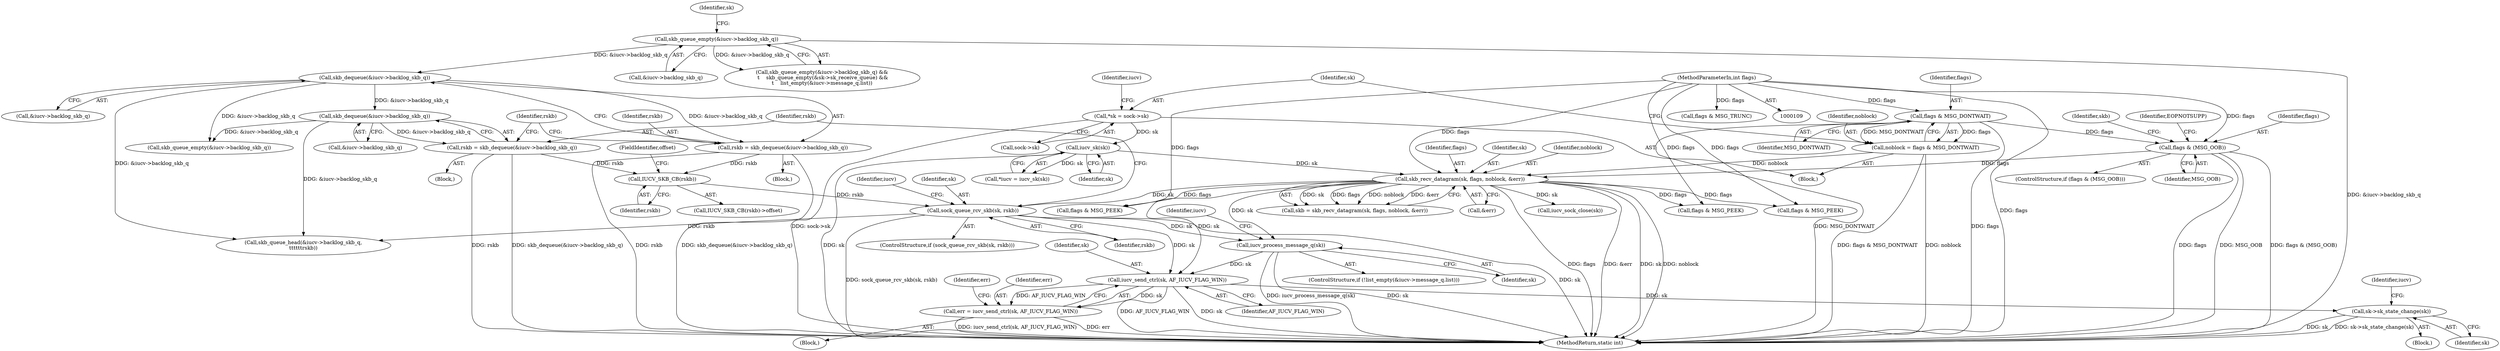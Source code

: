 digraph "0_linux_f3d3342602f8bcbf37d7c46641cb9bca7618eb1c_18@API" {
"1000424" [label="(Call,iucv_send_ctrl(sk, AF_IUCV_FLAG_WIN))"];
"1000407" [label="(Call,iucv_process_message_q(sk))"];
"1000180" [label="(Call,skb_recv_datagram(sk, flags, noblock, &err))"];
"1000131" [label="(Call,iucv_sk(sk))"];
"1000123" [label="(Call,*sk = sock->sk)"];
"1000172" [label="(Call,flags & (MSG_OOB))"];
"1000119" [label="(Call,flags & MSG_DONTWAIT)"];
"1000114" [label="(MethodParameterIn,int flags)"];
"1000117" [label="(Call,noblock = flags & MSG_DONTWAIT)"];
"1000371" [label="(Call,sock_queue_rcv_skb(sk, rskb))"];
"1000366" [label="(Call,IUCV_SKB_CB(rskb))"];
"1000354" [label="(Call,rskb = skb_dequeue(&iucv->backlog_skb_q))"];
"1000356" [label="(Call,skb_dequeue(&iucv->backlog_skb_q))"];
"1000151" [label="(Call,skb_queue_empty(&iucv->backlog_skb_q))"];
"1000384" [label="(Call,rskb = skb_dequeue(&iucv->backlog_skb_q))"];
"1000386" [label="(Call,skb_dequeue(&iucv->backlog_skb_q))"];
"1000422" [label="(Call,err = iucv_send_ctrl(sk, AF_IUCV_FLAG_WIN))"];
"1000435" [label="(Call,sk->sk_state_change(sk))"];
"1000371" [label="(Call,sock_queue_rcv_skb(sk, rskb))"];
"1000368" [label="(FieldIdentifier,offset)"];
"1000372" [label="(Identifier,sk)"];
"1000414" [label="(Identifier,iucv)"];
"1000429" [label="(Block,)"];
"1000182" [label="(Identifier,flags)"];
"1000117" [label="(Call,noblock = flags & MSG_DONTWAIT)"];
"1000119" [label="(Call,flags & MSG_DONTWAIT)"];
"1000362" [label="(Identifier,rskb)"];
"1000365" [label="(Call,IUCV_SKB_CB(rskb)->offset)"];
"1000387" [label="(Call,&iucv->backlog_skb_q)"];
"1000426" [label="(Identifier,AF_IUCV_FLAG_WIN)"];
"1000373" [label="(Identifier,rskb)"];
"1000441" [label="(Identifier,iucv)"];
"1000179" [label="(Identifier,skb)"];
"1000367" [label="(Identifier,rskb)"];
"1000342" [label="(Call,iucv_sock_close(sk))"];
"1000293" [label="(Block,)"];
"1000422" [label="(Call,err = iucv_send_ctrl(sk, AF_IUCV_FLAG_WIN))"];
"1000174" [label="(Identifier,MSG_OOB)"];
"1000120" [label="(Identifier,flags)"];
"1000398" [label="(ControlStructure,if (!list_empty(&iucv->message_q.list)))"];
"1000171" [label="(ControlStructure,if (flags & (MSG_OOB)))"];
"1000152" [label="(Call,&iucv->backlog_skb_q)"];
"1000277" [label="(Call,flags & MSG_PEEK)"];
"1000366" [label="(Call,IUCV_SKB_CB(rskb))"];
"1000354" [label="(Call,rskb = skb_dequeue(&iucv->backlog_skb_q))"];
"1000239" [label="(Call,flags & MSG_PEEK)"];
"1000408" [label="(Identifier,sk)"];
"1000355" [label="(Identifier,rskb)"];
"1000357" [label="(Call,&iucv->backlog_skb_q)"];
"1000178" [label="(Call,skb = skb_recv_datagram(sk, flags, noblock, &err))"];
"1000180" [label="(Call,skb_recv_datagram(sk, flags, noblock, &err))"];
"1000181" [label="(Identifier,sk)"];
"1000378" [label="(Identifier,iucv)"];
"1000383" [label="(Block,)"];
"1000435" [label="(Call,sk->sk_state_change(sk))"];
"1000125" [label="(Call,sock->sk)"];
"1000151" [label="(Call,skb_queue_empty(&iucv->backlog_skb_q))"];
"1000177" [label="(Identifier,EOPNOTSUPP)"];
"1000131" [label="(Call,iucv_sk(sk))"];
"1000425" [label="(Identifier,sk)"];
"1000150" [label="(Call,skb_queue_empty(&iucv->backlog_skb_q) &&\n \t    skb_queue_empty(&sk->sk_receive_queue) &&\n\t    list_empty(&iucv->message_q.list))"];
"1000290" [label="(Call,flags & MSG_PEEK)"];
"1000424" [label="(Call,iucv_send_ctrl(sk, AF_IUCV_FLAG_WIN))"];
"1000160" [label="(Identifier,sk)"];
"1000436" [label="(Identifier,sk)"];
"1000173" [label="(Identifier,flags)"];
"1000356" [label="(Call,skb_dequeue(&iucv->backlog_skb_q))"];
"1000428" [label="(Identifier,err)"];
"1000132" [label="(Identifier,sk)"];
"1000118" [label="(Identifier,noblock)"];
"1000386" [label="(Call,skb_dequeue(&iucv->backlog_skb_q))"];
"1000392" [label="(Call,skb_queue_empty(&iucv->backlog_skb_q))"];
"1000115" [label="(Block,)"];
"1000384" [label="(Call,rskb = skb_dequeue(&iucv->backlog_skb_q))"];
"1000460" [label="(MethodReturn,static int)"];
"1000370" [label="(ControlStructure,if (sock_queue_rcv_skb(sk, rskb)))"];
"1000385" [label="(Identifier,rskb)"];
"1000121" [label="(Identifier,MSG_DONTWAIT)"];
"1000114" [label="(MethodParameterIn,int flags)"];
"1000407" [label="(Call,iucv_process_message_q(sk))"];
"1000375" [label="(Call,skb_queue_head(&iucv->backlog_skb_q,\n\t\t\t\t\t\trskb))"];
"1000123" [label="(Call,*sk = sock->sk)"];
"1000184" [label="(Call,&err)"];
"1000130" [label="(Identifier,iucv)"];
"1000124" [label="(Identifier,sk)"];
"1000129" [label="(Call,*iucv = iucv_sk(sk))"];
"1000183" [label="(Identifier,noblock)"];
"1000423" [label="(Identifier,err)"];
"1000421" [label="(Block,)"];
"1000452" [label="(Call,flags & MSG_TRUNC)"];
"1000172" [label="(Call,flags & (MSG_OOB))"];
"1000424" -> "1000422"  [label="AST: "];
"1000424" -> "1000426"  [label="CFG: "];
"1000425" -> "1000424"  [label="AST: "];
"1000426" -> "1000424"  [label="AST: "];
"1000422" -> "1000424"  [label="CFG: "];
"1000424" -> "1000460"  [label="DDG: AF_IUCV_FLAG_WIN"];
"1000424" -> "1000460"  [label="DDG: sk"];
"1000424" -> "1000422"  [label="DDG: sk"];
"1000424" -> "1000422"  [label="DDG: AF_IUCV_FLAG_WIN"];
"1000407" -> "1000424"  [label="DDG: sk"];
"1000180" -> "1000424"  [label="DDG: sk"];
"1000371" -> "1000424"  [label="DDG: sk"];
"1000424" -> "1000435"  [label="DDG: sk"];
"1000407" -> "1000398"  [label="AST: "];
"1000407" -> "1000408"  [label="CFG: "];
"1000408" -> "1000407"  [label="AST: "];
"1000414" -> "1000407"  [label="CFG: "];
"1000407" -> "1000460"  [label="DDG: iucv_process_message_q(sk)"];
"1000407" -> "1000460"  [label="DDG: sk"];
"1000180" -> "1000407"  [label="DDG: sk"];
"1000371" -> "1000407"  [label="DDG: sk"];
"1000180" -> "1000178"  [label="AST: "];
"1000180" -> "1000184"  [label="CFG: "];
"1000181" -> "1000180"  [label="AST: "];
"1000182" -> "1000180"  [label="AST: "];
"1000183" -> "1000180"  [label="AST: "];
"1000184" -> "1000180"  [label="AST: "];
"1000178" -> "1000180"  [label="CFG: "];
"1000180" -> "1000460"  [label="DDG: flags"];
"1000180" -> "1000460"  [label="DDG: &err"];
"1000180" -> "1000460"  [label="DDG: sk"];
"1000180" -> "1000460"  [label="DDG: noblock"];
"1000180" -> "1000178"  [label="DDG: sk"];
"1000180" -> "1000178"  [label="DDG: flags"];
"1000180" -> "1000178"  [label="DDG: noblock"];
"1000180" -> "1000178"  [label="DDG: &err"];
"1000131" -> "1000180"  [label="DDG: sk"];
"1000172" -> "1000180"  [label="DDG: flags"];
"1000114" -> "1000180"  [label="DDG: flags"];
"1000117" -> "1000180"  [label="DDG: noblock"];
"1000180" -> "1000239"  [label="DDG: flags"];
"1000180" -> "1000277"  [label="DDG: flags"];
"1000180" -> "1000290"  [label="DDG: flags"];
"1000180" -> "1000342"  [label="DDG: sk"];
"1000180" -> "1000371"  [label="DDG: sk"];
"1000131" -> "1000129"  [label="AST: "];
"1000131" -> "1000132"  [label="CFG: "];
"1000132" -> "1000131"  [label="AST: "];
"1000129" -> "1000131"  [label="CFG: "];
"1000131" -> "1000460"  [label="DDG: sk"];
"1000131" -> "1000129"  [label="DDG: sk"];
"1000123" -> "1000131"  [label="DDG: sk"];
"1000123" -> "1000115"  [label="AST: "];
"1000123" -> "1000125"  [label="CFG: "];
"1000124" -> "1000123"  [label="AST: "];
"1000125" -> "1000123"  [label="AST: "];
"1000130" -> "1000123"  [label="CFG: "];
"1000123" -> "1000460"  [label="DDG: sock->sk"];
"1000172" -> "1000171"  [label="AST: "];
"1000172" -> "1000174"  [label="CFG: "];
"1000173" -> "1000172"  [label="AST: "];
"1000174" -> "1000172"  [label="AST: "];
"1000177" -> "1000172"  [label="CFG: "];
"1000179" -> "1000172"  [label="CFG: "];
"1000172" -> "1000460"  [label="DDG: flags & (MSG_OOB)"];
"1000172" -> "1000460"  [label="DDG: flags"];
"1000172" -> "1000460"  [label="DDG: MSG_OOB"];
"1000119" -> "1000172"  [label="DDG: flags"];
"1000114" -> "1000172"  [label="DDG: flags"];
"1000119" -> "1000117"  [label="AST: "];
"1000119" -> "1000121"  [label="CFG: "];
"1000120" -> "1000119"  [label="AST: "];
"1000121" -> "1000119"  [label="AST: "];
"1000117" -> "1000119"  [label="CFG: "];
"1000119" -> "1000460"  [label="DDG: MSG_DONTWAIT"];
"1000119" -> "1000460"  [label="DDG: flags"];
"1000119" -> "1000117"  [label="DDG: flags"];
"1000119" -> "1000117"  [label="DDG: MSG_DONTWAIT"];
"1000114" -> "1000119"  [label="DDG: flags"];
"1000114" -> "1000109"  [label="AST: "];
"1000114" -> "1000460"  [label="DDG: flags"];
"1000114" -> "1000239"  [label="DDG: flags"];
"1000114" -> "1000277"  [label="DDG: flags"];
"1000114" -> "1000290"  [label="DDG: flags"];
"1000114" -> "1000452"  [label="DDG: flags"];
"1000117" -> "1000115"  [label="AST: "];
"1000118" -> "1000117"  [label="AST: "];
"1000124" -> "1000117"  [label="CFG: "];
"1000117" -> "1000460"  [label="DDG: noblock"];
"1000117" -> "1000460"  [label="DDG: flags & MSG_DONTWAIT"];
"1000371" -> "1000370"  [label="AST: "];
"1000371" -> "1000373"  [label="CFG: "];
"1000372" -> "1000371"  [label="AST: "];
"1000373" -> "1000371"  [label="AST: "];
"1000378" -> "1000371"  [label="CFG: "];
"1000385" -> "1000371"  [label="CFG: "];
"1000371" -> "1000460"  [label="DDG: sk"];
"1000371" -> "1000460"  [label="DDG: sock_queue_rcv_skb(sk, rskb)"];
"1000366" -> "1000371"  [label="DDG: rskb"];
"1000371" -> "1000375"  [label="DDG: rskb"];
"1000366" -> "1000365"  [label="AST: "];
"1000366" -> "1000367"  [label="CFG: "];
"1000367" -> "1000366"  [label="AST: "];
"1000368" -> "1000366"  [label="CFG: "];
"1000354" -> "1000366"  [label="DDG: rskb"];
"1000384" -> "1000366"  [label="DDG: rskb"];
"1000354" -> "1000293"  [label="AST: "];
"1000354" -> "1000356"  [label="CFG: "];
"1000355" -> "1000354"  [label="AST: "];
"1000356" -> "1000354"  [label="AST: "];
"1000362" -> "1000354"  [label="CFG: "];
"1000354" -> "1000460"  [label="DDG: skb_dequeue(&iucv->backlog_skb_q)"];
"1000354" -> "1000460"  [label="DDG: rskb"];
"1000356" -> "1000354"  [label="DDG: &iucv->backlog_skb_q"];
"1000356" -> "1000357"  [label="CFG: "];
"1000357" -> "1000356"  [label="AST: "];
"1000151" -> "1000356"  [label="DDG: &iucv->backlog_skb_q"];
"1000356" -> "1000375"  [label="DDG: &iucv->backlog_skb_q"];
"1000356" -> "1000386"  [label="DDG: &iucv->backlog_skb_q"];
"1000356" -> "1000392"  [label="DDG: &iucv->backlog_skb_q"];
"1000151" -> "1000150"  [label="AST: "];
"1000151" -> "1000152"  [label="CFG: "];
"1000152" -> "1000151"  [label="AST: "];
"1000160" -> "1000151"  [label="CFG: "];
"1000150" -> "1000151"  [label="CFG: "];
"1000151" -> "1000460"  [label="DDG: &iucv->backlog_skb_q"];
"1000151" -> "1000150"  [label="DDG: &iucv->backlog_skb_q"];
"1000384" -> "1000383"  [label="AST: "];
"1000384" -> "1000386"  [label="CFG: "];
"1000385" -> "1000384"  [label="AST: "];
"1000386" -> "1000384"  [label="AST: "];
"1000362" -> "1000384"  [label="CFG: "];
"1000384" -> "1000460"  [label="DDG: skb_dequeue(&iucv->backlog_skb_q)"];
"1000384" -> "1000460"  [label="DDG: rskb"];
"1000386" -> "1000384"  [label="DDG: &iucv->backlog_skb_q"];
"1000386" -> "1000387"  [label="CFG: "];
"1000387" -> "1000386"  [label="AST: "];
"1000386" -> "1000375"  [label="DDG: &iucv->backlog_skb_q"];
"1000386" -> "1000392"  [label="DDG: &iucv->backlog_skb_q"];
"1000422" -> "1000421"  [label="AST: "];
"1000423" -> "1000422"  [label="AST: "];
"1000428" -> "1000422"  [label="CFG: "];
"1000422" -> "1000460"  [label="DDG: err"];
"1000422" -> "1000460"  [label="DDG: iucv_send_ctrl(sk, AF_IUCV_FLAG_WIN)"];
"1000435" -> "1000429"  [label="AST: "];
"1000435" -> "1000436"  [label="CFG: "];
"1000436" -> "1000435"  [label="AST: "];
"1000441" -> "1000435"  [label="CFG: "];
"1000435" -> "1000460"  [label="DDG: sk"];
"1000435" -> "1000460"  [label="DDG: sk->sk_state_change(sk)"];
}
